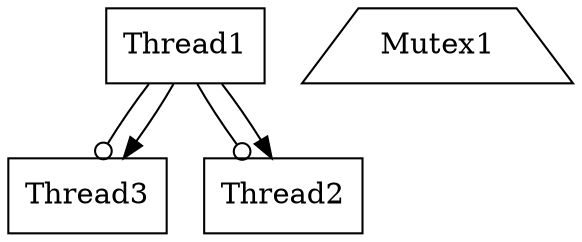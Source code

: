 digraph G {
graph[page="8,10"];
graph[center=1];
Thread3 [shape=box,color=black];
Thread1 [shape=box,color=black];
Thread1 -> Thread2 [arrowhead=odot];
Thread1 -> Thread3 [arrowhead=odot];
Thread1 -> Thread3 [arrowhead=normal];
Thread1 -> Thread2 [arrowhead=normal];
Mutex1 [shape=trapezium,color=black];
Thread2 [shape=box,color=black];
}